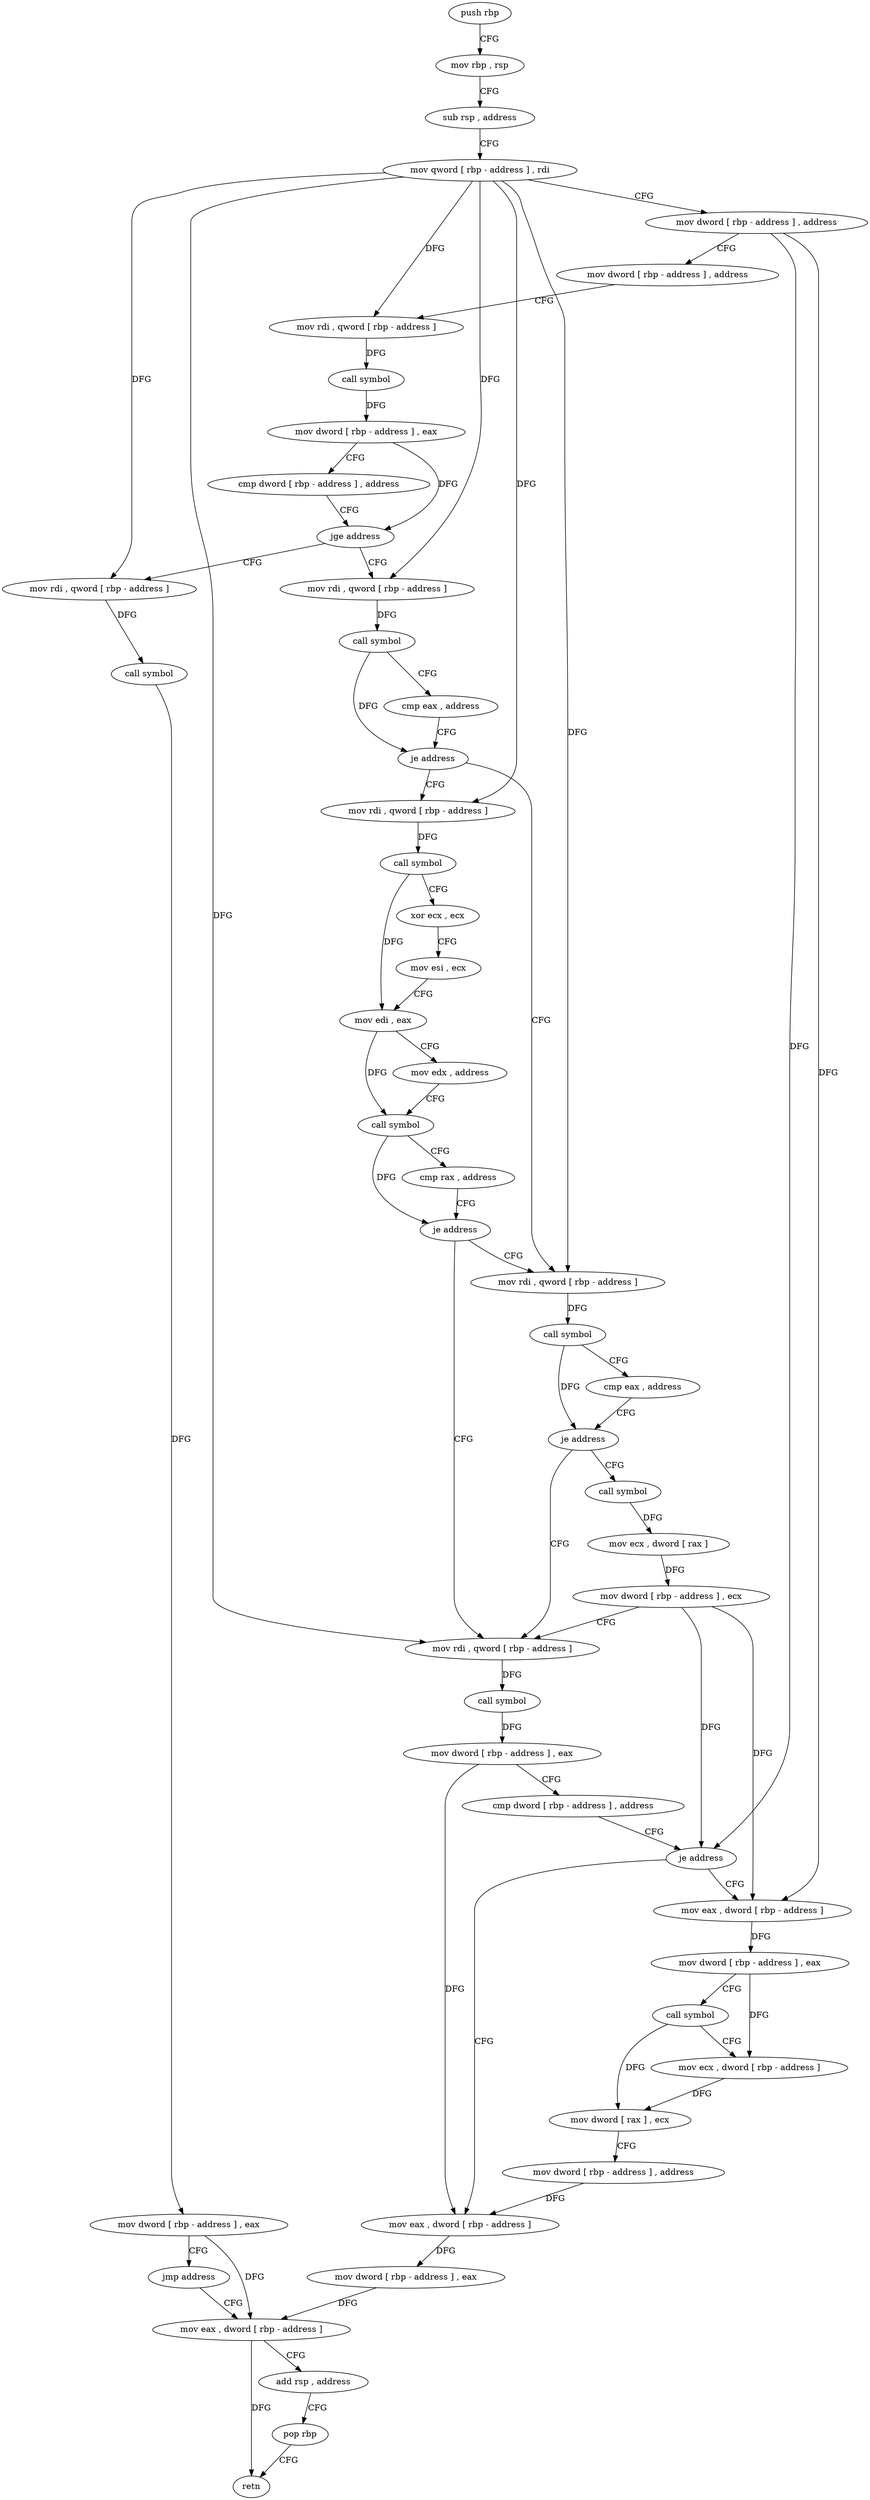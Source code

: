 digraph "func" {
"4241904" [label = "push rbp" ]
"4241905" [label = "mov rbp , rsp" ]
"4241908" [label = "sub rsp , address" ]
"4241912" [label = "mov qword [ rbp - address ] , rdi" ]
"4241916" [label = "mov dword [ rbp - address ] , address" ]
"4241923" [label = "mov dword [ rbp - address ] , address" ]
"4241930" [label = "mov rdi , qword [ rbp - address ]" ]
"4241934" [label = "call symbol" ]
"4241939" [label = "mov dword [ rbp - address ] , eax" ]
"4241942" [label = "cmp dword [ rbp - address ] , address" ]
"4241946" [label = "jge address" ]
"4241969" [label = "mov rdi , qword [ rbp - address ]" ]
"4241952" [label = "mov rdi , qword [ rbp - address ]" ]
"4241973" [label = "call symbol" ]
"4241978" [label = "cmp eax , address" ]
"4241981" [label = "je address" ]
"4242022" [label = "mov rdi , qword [ rbp - address ]" ]
"4241987" [label = "mov rdi , qword [ rbp - address ]" ]
"4241956" [label = "call symbol" ]
"4241961" [label = "mov dword [ rbp - address ] , eax" ]
"4241964" [label = "jmp address" ]
"4242101" [label = "mov eax , dword [ rbp - address ]" ]
"4242026" [label = "call symbol" ]
"4242031" [label = "cmp eax , address" ]
"4242034" [label = "je address" ]
"4242050" [label = "mov rdi , qword [ rbp - address ]" ]
"4242040" [label = "call symbol" ]
"4241991" [label = "call symbol" ]
"4241996" [label = "xor ecx , ecx" ]
"4241998" [label = "mov esi , ecx" ]
"4242000" [label = "mov edi , eax" ]
"4242002" [label = "mov edx , address" ]
"4242007" [label = "call symbol" ]
"4242012" [label = "cmp rax , address" ]
"4242016" [label = "je address" ]
"4242104" [label = "add rsp , address" ]
"4242108" [label = "pop rbp" ]
"4242109" [label = "retn" ]
"4242054" [label = "call symbol" ]
"4242059" [label = "mov dword [ rbp - address ] , eax" ]
"4242062" [label = "cmp dword [ rbp - address ] , address" ]
"4242066" [label = "je address" ]
"4242095" [label = "mov eax , dword [ rbp - address ]" ]
"4242072" [label = "mov eax , dword [ rbp - address ]" ]
"4242045" [label = "mov ecx , dword [ rax ]" ]
"4242047" [label = "mov dword [ rbp - address ] , ecx" ]
"4242098" [label = "mov dword [ rbp - address ] , eax" ]
"4242075" [label = "mov dword [ rbp - address ] , eax" ]
"4242078" [label = "call symbol" ]
"4242083" [label = "mov ecx , dword [ rbp - address ]" ]
"4242086" [label = "mov dword [ rax ] , ecx" ]
"4242088" [label = "mov dword [ rbp - address ] , address" ]
"4241904" -> "4241905" [ label = "CFG" ]
"4241905" -> "4241908" [ label = "CFG" ]
"4241908" -> "4241912" [ label = "CFG" ]
"4241912" -> "4241916" [ label = "CFG" ]
"4241912" -> "4241930" [ label = "DFG" ]
"4241912" -> "4241969" [ label = "DFG" ]
"4241912" -> "4241952" [ label = "DFG" ]
"4241912" -> "4242022" [ label = "DFG" ]
"4241912" -> "4241987" [ label = "DFG" ]
"4241912" -> "4242050" [ label = "DFG" ]
"4241916" -> "4241923" [ label = "CFG" ]
"4241916" -> "4242066" [ label = "DFG" ]
"4241916" -> "4242072" [ label = "DFG" ]
"4241923" -> "4241930" [ label = "CFG" ]
"4241930" -> "4241934" [ label = "DFG" ]
"4241934" -> "4241939" [ label = "DFG" ]
"4241939" -> "4241942" [ label = "CFG" ]
"4241939" -> "4241946" [ label = "DFG" ]
"4241942" -> "4241946" [ label = "CFG" ]
"4241946" -> "4241969" [ label = "CFG" ]
"4241946" -> "4241952" [ label = "CFG" ]
"4241969" -> "4241973" [ label = "DFG" ]
"4241952" -> "4241956" [ label = "DFG" ]
"4241973" -> "4241978" [ label = "CFG" ]
"4241973" -> "4241981" [ label = "DFG" ]
"4241978" -> "4241981" [ label = "CFG" ]
"4241981" -> "4242022" [ label = "CFG" ]
"4241981" -> "4241987" [ label = "CFG" ]
"4242022" -> "4242026" [ label = "DFG" ]
"4241987" -> "4241991" [ label = "DFG" ]
"4241956" -> "4241961" [ label = "DFG" ]
"4241961" -> "4241964" [ label = "CFG" ]
"4241961" -> "4242101" [ label = "DFG" ]
"4241964" -> "4242101" [ label = "CFG" ]
"4242101" -> "4242104" [ label = "CFG" ]
"4242101" -> "4242109" [ label = "DFG" ]
"4242026" -> "4242031" [ label = "CFG" ]
"4242026" -> "4242034" [ label = "DFG" ]
"4242031" -> "4242034" [ label = "CFG" ]
"4242034" -> "4242050" [ label = "CFG" ]
"4242034" -> "4242040" [ label = "CFG" ]
"4242050" -> "4242054" [ label = "DFG" ]
"4242040" -> "4242045" [ label = "DFG" ]
"4241991" -> "4241996" [ label = "CFG" ]
"4241991" -> "4242000" [ label = "DFG" ]
"4241996" -> "4241998" [ label = "CFG" ]
"4241998" -> "4242000" [ label = "CFG" ]
"4242000" -> "4242002" [ label = "CFG" ]
"4242000" -> "4242007" [ label = "DFG" ]
"4242002" -> "4242007" [ label = "CFG" ]
"4242007" -> "4242012" [ label = "CFG" ]
"4242007" -> "4242016" [ label = "DFG" ]
"4242012" -> "4242016" [ label = "CFG" ]
"4242016" -> "4242050" [ label = "CFG" ]
"4242016" -> "4242022" [ label = "CFG" ]
"4242104" -> "4242108" [ label = "CFG" ]
"4242108" -> "4242109" [ label = "CFG" ]
"4242054" -> "4242059" [ label = "DFG" ]
"4242059" -> "4242062" [ label = "CFG" ]
"4242059" -> "4242095" [ label = "DFG" ]
"4242062" -> "4242066" [ label = "CFG" ]
"4242066" -> "4242095" [ label = "CFG" ]
"4242066" -> "4242072" [ label = "CFG" ]
"4242095" -> "4242098" [ label = "DFG" ]
"4242072" -> "4242075" [ label = "DFG" ]
"4242045" -> "4242047" [ label = "DFG" ]
"4242047" -> "4242050" [ label = "CFG" ]
"4242047" -> "4242066" [ label = "DFG" ]
"4242047" -> "4242072" [ label = "DFG" ]
"4242098" -> "4242101" [ label = "DFG" ]
"4242075" -> "4242078" [ label = "CFG" ]
"4242075" -> "4242083" [ label = "DFG" ]
"4242078" -> "4242083" [ label = "CFG" ]
"4242078" -> "4242086" [ label = "DFG" ]
"4242083" -> "4242086" [ label = "DFG" ]
"4242086" -> "4242088" [ label = "CFG" ]
"4242088" -> "4242095" [ label = "DFG" ]
}
